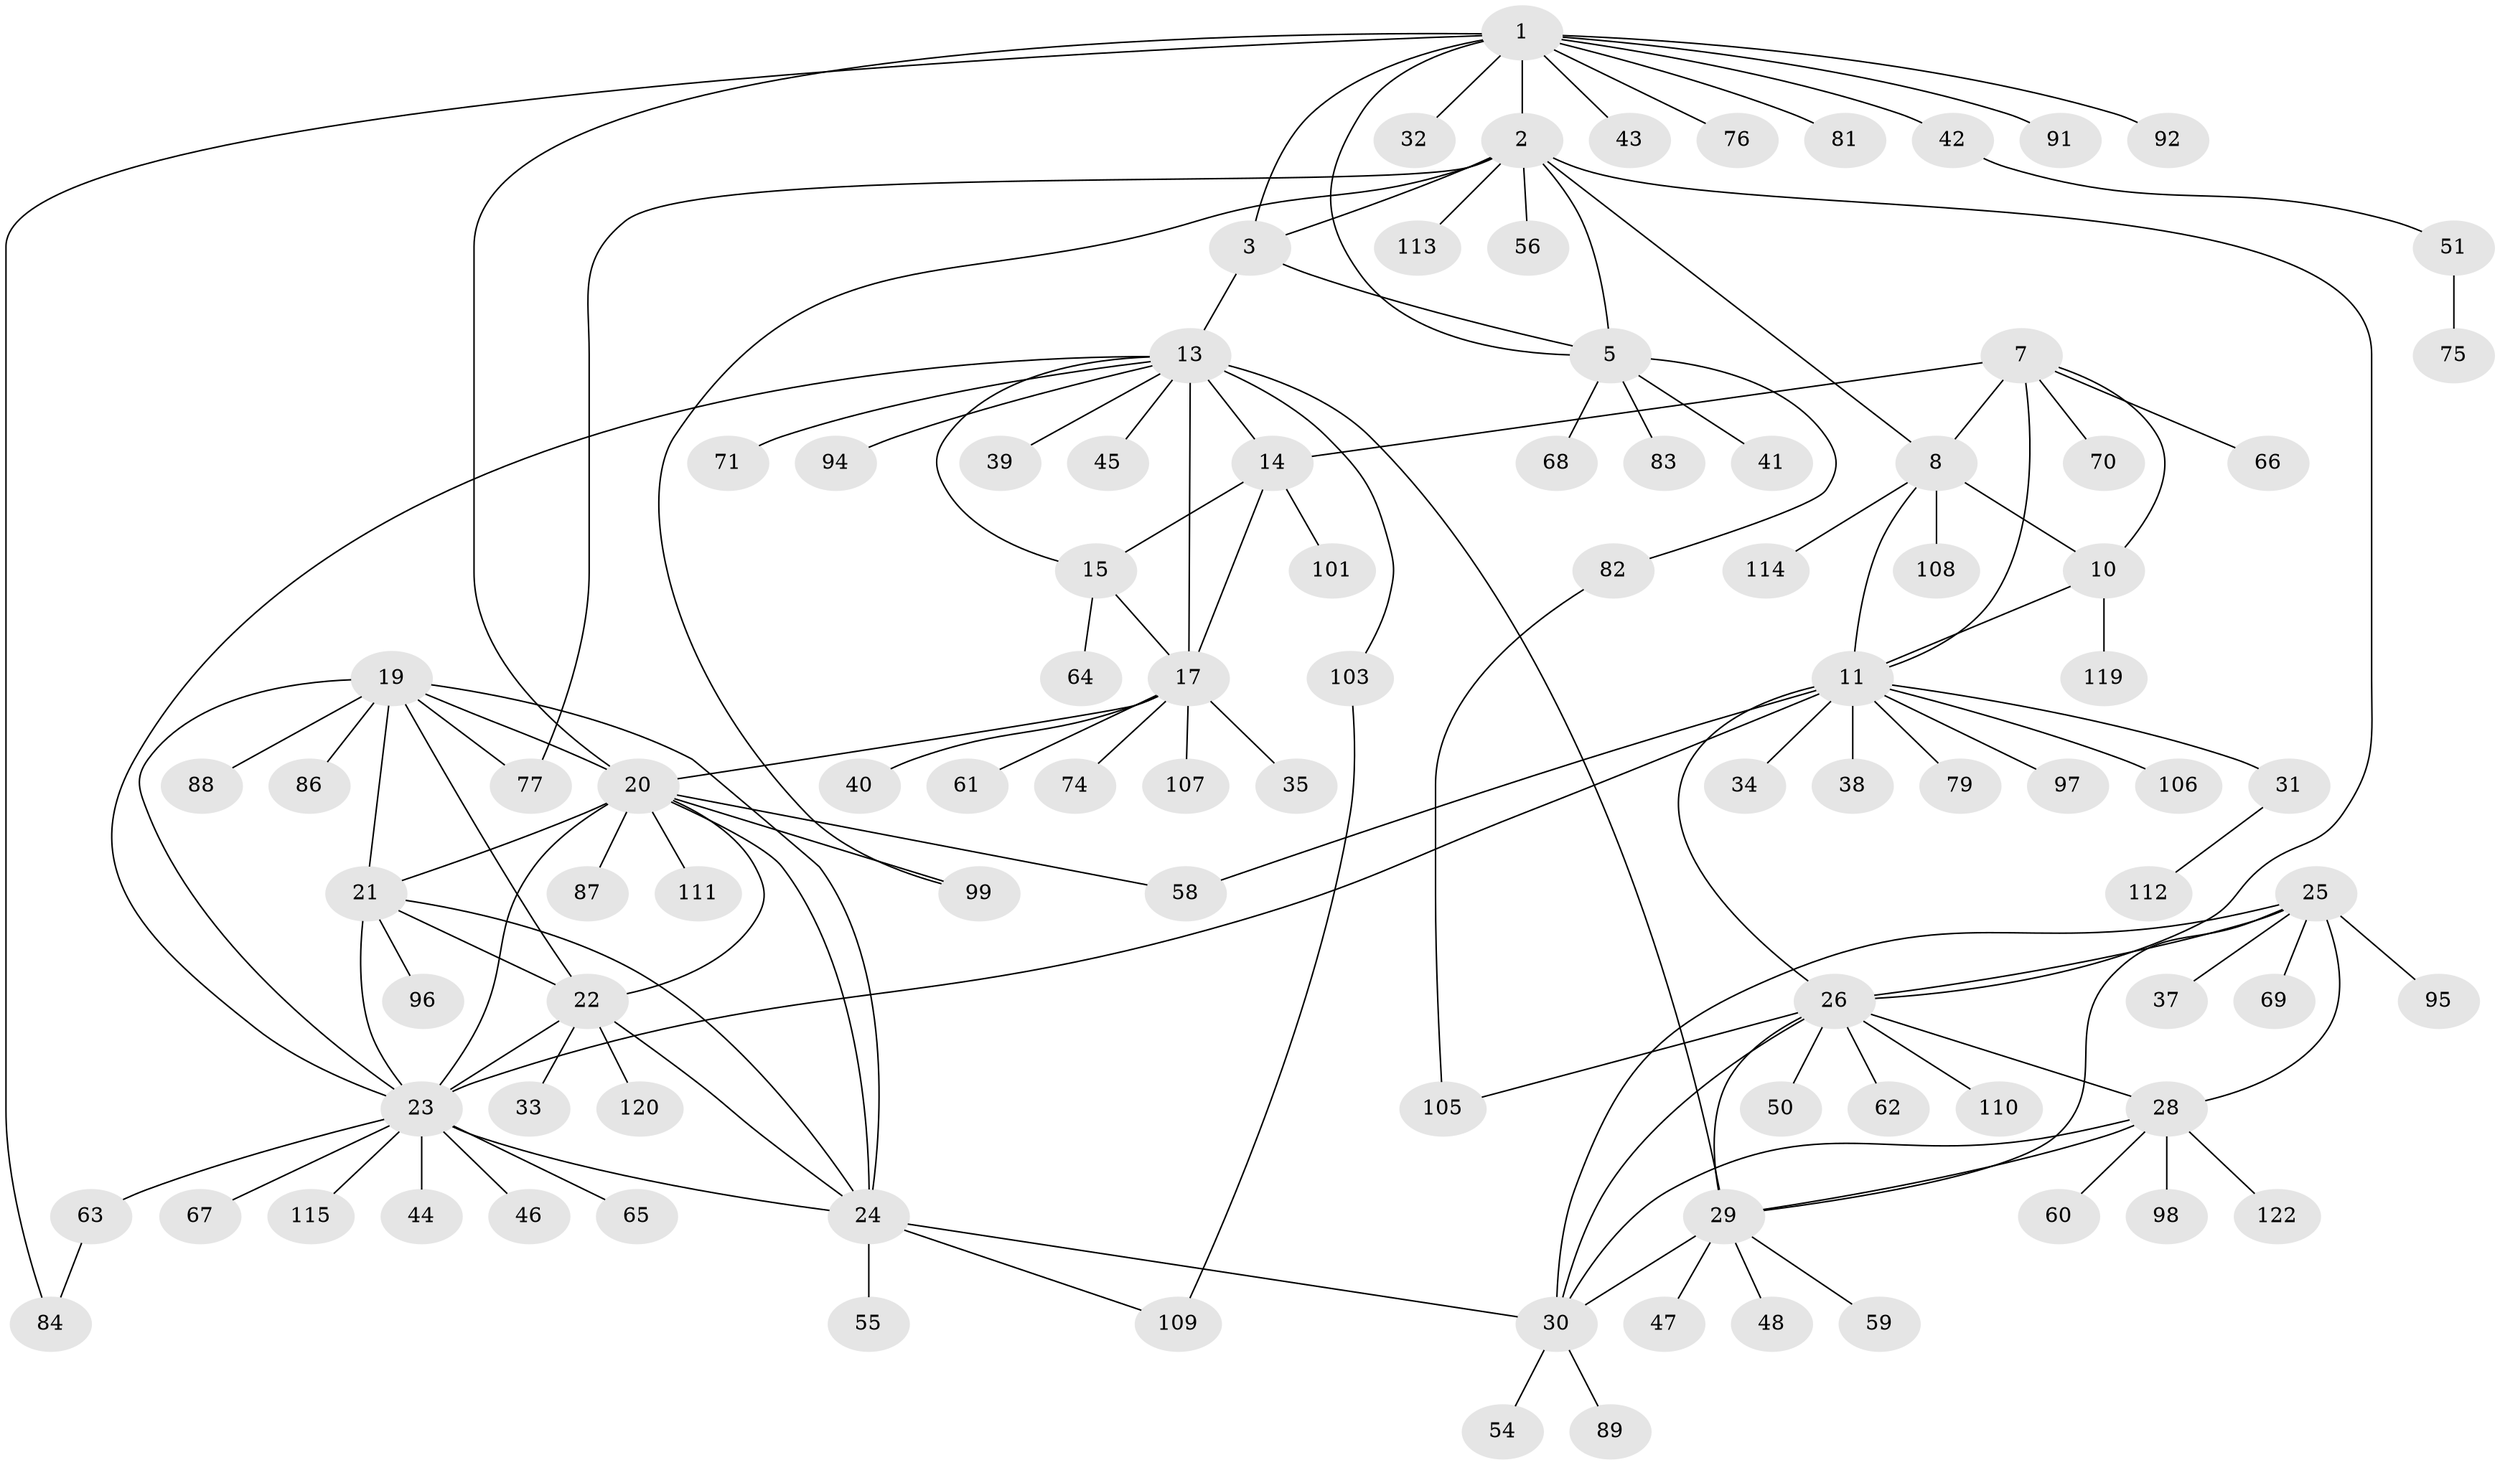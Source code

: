 // original degree distribution, {12: 0.008130081300813009, 6: 0.016260162601626018, 10: 0.04065040650406504, 9: 0.04065040650406504, 7: 0.04878048780487805, 8: 0.04878048780487805, 5: 0.016260162601626018, 11: 0.016260162601626018, 14: 0.008130081300813009, 2: 0.16260162601626016, 1: 0.5772357723577236, 3: 0.016260162601626018}
// Generated by graph-tools (version 1.1) at 2025/11/02/27/25 16:11:35]
// undirected, 96 vertices, 133 edges
graph export_dot {
graph [start="1"]
  node [color=gray90,style=filled];
  1 [super="+6"];
  2 [super="+4"];
  3;
  5 [super="+49"];
  7;
  8 [super="+9"];
  10 [super="+52"];
  11 [super="+12"];
  13 [super="+18"];
  14 [super="+16"];
  15 [super="+57"];
  17 [super="+72"];
  19 [super="+53"];
  20 [super="+73"];
  21 [super="+85"];
  22 [super="+116"];
  23 [super="+80"];
  24 [super="+102"];
  25 [super="+36"];
  26 [super="+27"];
  28 [super="+117"];
  29 [super="+93"];
  30 [super="+121"];
  31;
  32;
  33;
  34;
  35;
  37;
  38;
  39;
  40;
  41;
  42 [super="+78"];
  43;
  44;
  45;
  46;
  47;
  48;
  50;
  51;
  54;
  55;
  56;
  58 [super="+104"];
  59;
  60;
  61 [super="+118"];
  62;
  63;
  64;
  65;
  66;
  67;
  68;
  69;
  70;
  71;
  74 [super="+90"];
  75;
  76;
  77;
  79;
  81;
  82;
  83;
  84;
  86 [super="+100"];
  87;
  88;
  89;
  91;
  92;
  94;
  95;
  96;
  97 [super="+123"];
  98;
  99;
  101;
  103;
  105;
  106;
  107;
  108;
  109;
  110;
  111;
  112;
  113;
  114;
  115;
  119;
  120;
  122;
  1 -- 2 [weight=4];
  1 -- 3 [weight=2];
  1 -- 5 [weight=2];
  1 -- 20;
  1 -- 32;
  1 -- 43;
  1 -- 76;
  1 -- 81;
  1 -- 84;
  1 -- 92;
  1 -- 42;
  1 -- 91;
  2 -- 3 [weight=2];
  2 -- 5 [weight=2];
  2 -- 56;
  2 -- 99;
  2 -- 8;
  2 -- 77;
  2 -- 113;
  2 -- 26;
  3 -- 5;
  3 -- 13;
  5 -- 41;
  5 -- 82;
  5 -- 83;
  5 -- 68;
  7 -- 8 [weight=2];
  7 -- 10;
  7 -- 11 [weight=2];
  7 -- 66;
  7 -- 70;
  7 -- 14;
  8 -- 10 [weight=2];
  8 -- 11 [weight=4];
  8 -- 108;
  8 -- 114;
  10 -- 11 [weight=2];
  10 -- 119;
  11 -- 31;
  11 -- 34;
  11 -- 26;
  11 -- 97;
  11 -- 38;
  11 -- 106;
  11 -- 79;
  11 -- 23;
  11 -- 58;
  13 -- 14 [weight=4];
  13 -- 15 [weight=2];
  13 -- 17 [weight=2];
  13 -- 45;
  13 -- 94;
  13 -- 39;
  13 -- 103;
  13 -- 71;
  13 -- 23;
  13 -- 29;
  14 -- 15 [weight=2];
  14 -- 17 [weight=2];
  14 -- 101;
  15 -- 17;
  15 -- 64;
  17 -- 35;
  17 -- 40;
  17 -- 61;
  17 -- 74;
  17 -- 20;
  17 -- 107;
  19 -- 20;
  19 -- 21;
  19 -- 22;
  19 -- 23;
  19 -- 24;
  19 -- 77;
  19 -- 86;
  19 -- 88;
  20 -- 21;
  20 -- 22;
  20 -- 23;
  20 -- 24;
  20 -- 87;
  20 -- 99;
  20 -- 111;
  20 -- 58;
  21 -- 22;
  21 -- 23;
  21 -- 24;
  21 -- 96;
  22 -- 23;
  22 -- 24;
  22 -- 33;
  22 -- 120;
  23 -- 24;
  23 -- 44;
  23 -- 46;
  23 -- 63;
  23 -- 65;
  23 -- 67;
  23 -- 115;
  24 -- 30 [weight=2];
  24 -- 55;
  24 -- 109;
  25 -- 26 [weight=2];
  25 -- 28;
  25 -- 29;
  25 -- 30;
  25 -- 37;
  25 -- 69;
  25 -- 95;
  26 -- 28 [weight=2];
  26 -- 29 [weight=2];
  26 -- 30 [weight=2];
  26 -- 105;
  26 -- 110;
  26 -- 50;
  26 -- 62;
  28 -- 29;
  28 -- 30;
  28 -- 60;
  28 -- 98;
  28 -- 122;
  29 -- 30;
  29 -- 47;
  29 -- 48;
  29 -- 59;
  30 -- 54;
  30 -- 89;
  31 -- 112;
  42 -- 51;
  51 -- 75;
  63 -- 84;
  82 -- 105;
  103 -- 109;
}
